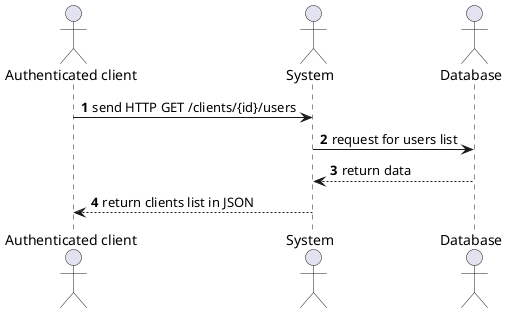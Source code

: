 @startuml
'https://plantuml.com/sequence-diagram

autonumber

actor "Authenticated client" as client
actor System                as system
actor Database              as db

client  -> system  : send HTTP GET /clients/{id}/users
system -> db      : request for users list
system <-- db     : return data
client  <-- system : return clients list in JSON

@enduml
